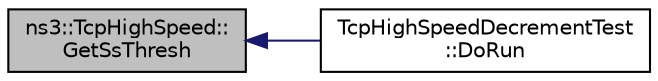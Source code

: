 digraph "ns3::TcpHighSpeed::GetSsThresh"
{
  edge [fontname="Helvetica",fontsize="10",labelfontname="Helvetica",labelfontsize="10"];
  node [fontname="Helvetica",fontsize="10",shape=record];
  rankdir="LR";
  Node1 [label="ns3::TcpHighSpeed::\lGetSsThresh",height=0.2,width=0.4,color="black", fillcolor="grey75", style="filled", fontcolor="black"];
  Node1 -> Node2 [dir="back",color="midnightblue",fontsize="10",style="solid"];
  Node2 [label="TcpHighSpeedDecrementTest\l::DoRun",height=0.2,width=0.4,color="black", fillcolor="white", style="filled",URL="$d9/d8d/classTcpHighSpeedDecrementTest.html#aaf06d64c6c5a5f7de4742fedb5f7f9eb",tooltip="Implementation to actually run this TestCase. "];
}
